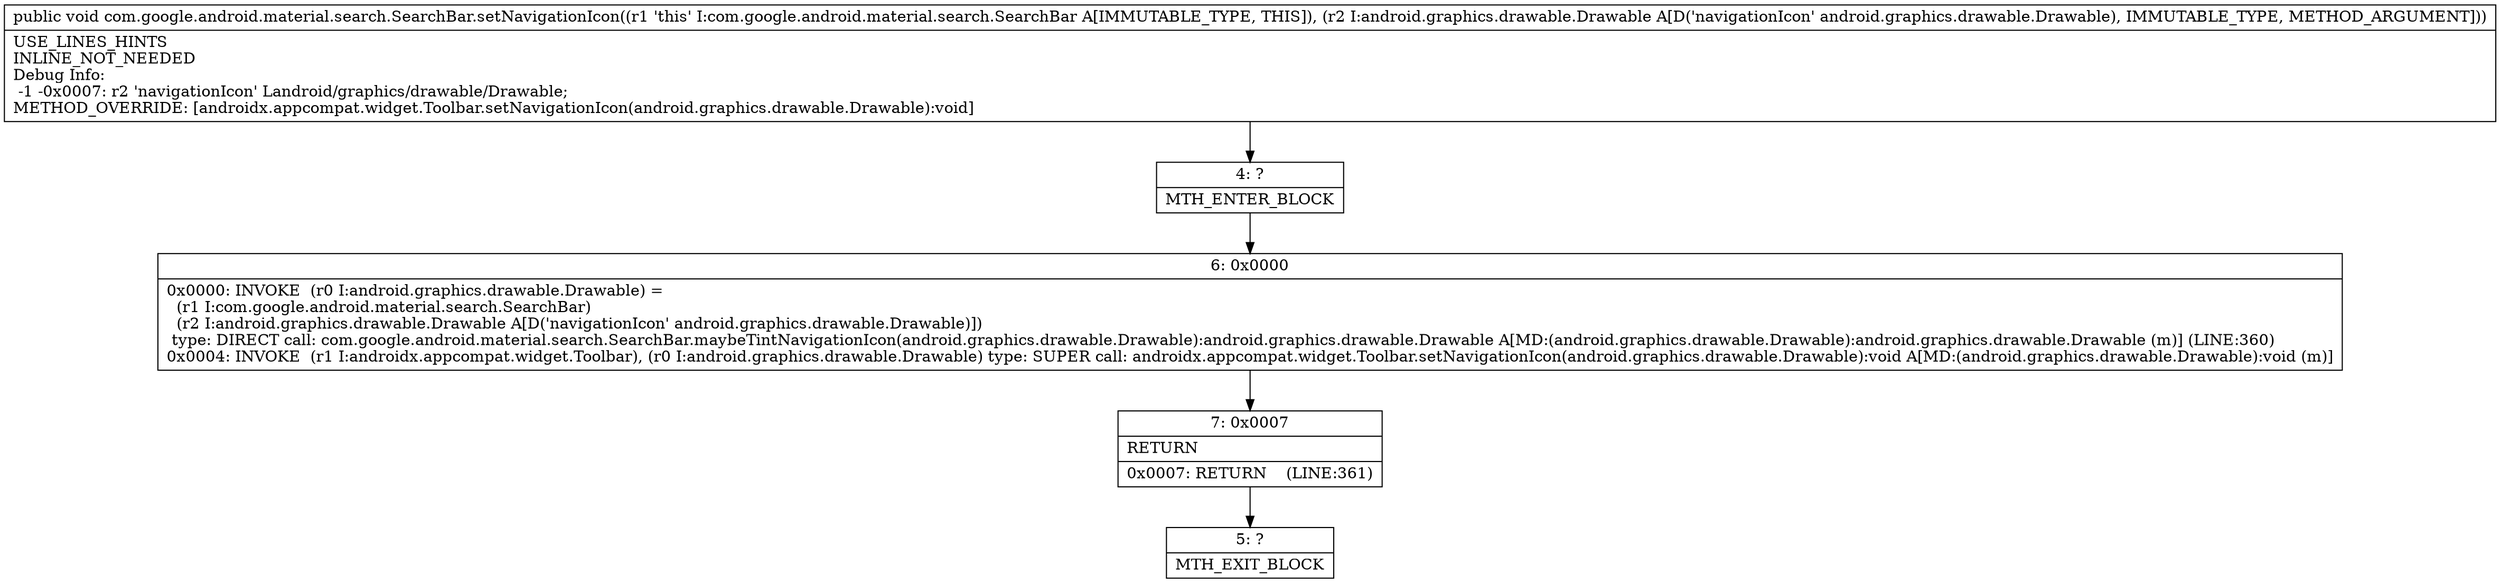 digraph "CFG forcom.google.android.material.search.SearchBar.setNavigationIcon(Landroid\/graphics\/drawable\/Drawable;)V" {
Node_4 [shape=record,label="{4\:\ ?|MTH_ENTER_BLOCK\l}"];
Node_6 [shape=record,label="{6\:\ 0x0000|0x0000: INVOKE  (r0 I:android.graphics.drawable.Drawable) = \l  (r1 I:com.google.android.material.search.SearchBar)\l  (r2 I:android.graphics.drawable.Drawable A[D('navigationIcon' android.graphics.drawable.Drawable)])\l type: DIRECT call: com.google.android.material.search.SearchBar.maybeTintNavigationIcon(android.graphics.drawable.Drawable):android.graphics.drawable.Drawable A[MD:(android.graphics.drawable.Drawable):android.graphics.drawable.Drawable (m)] (LINE:360)\l0x0004: INVOKE  (r1 I:androidx.appcompat.widget.Toolbar), (r0 I:android.graphics.drawable.Drawable) type: SUPER call: androidx.appcompat.widget.Toolbar.setNavigationIcon(android.graphics.drawable.Drawable):void A[MD:(android.graphics.drawable.Drawable):void (m)]\l}"];
Node_7 [shape=record,label="{7\:\ 0x0007|RETURN\l|0x0007: RETURN    (LINE:361)\l}"];
Node_5 [shape=record,label="{5\:\ ?|MTH_EXIT_BLOCK\l}"];
MethodNode[shape=record,label="{public void com.google.android.material.search.SearchBar.setNavigationIcon((r1 'this' I:com.google.android.material.search.SearchBar A[IMMUTABLE_TYPE, THIS]), (r2 I:android.graphics.drawable.Drawable A[D('navigationIcon' android.graphics.drawable.Drawable), IMMUTABLE_TYPE, METHOD_ARGUMENT]))  | USE_LINES_HINTS\lINLINE_NOT_NEEDED\lDebug Info:\l  \-1 \-0x0007: r2 'navigationIcon' Landroid\/graphics\/drawable\/Drawable;\lMETHOD_OVERRIDE: [androidx.appcompat.widget.Toolbar.setNavigationIcon(android.graphics.drawable.Drawable):void]\l}"];
MethodNode -> Node_4;Node_4 -> Node_6;
Node_6 -> Node_7;
Node_7 -> Node_5;
}


